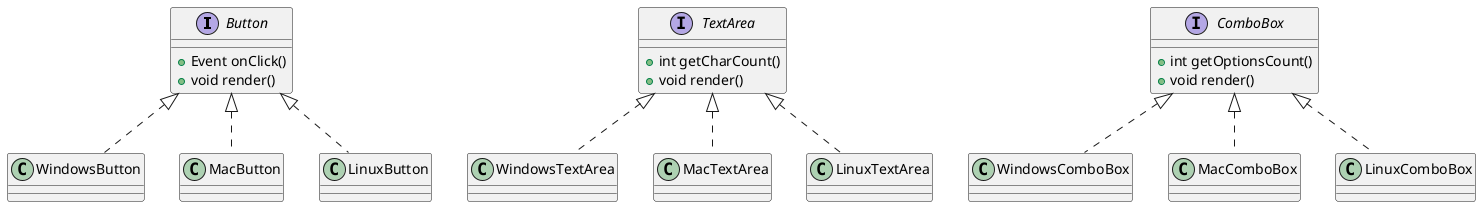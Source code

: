 @startuml MultiplatformGUI

interface Button {
    + Event onClick()
    + void render()
}

class WindowsButton { }
class MacButton { }
class LinuxButton { }

interface TextArea {
    + int getCharCount()
    + void render()
}

class WindowsTextArea { }
class MacTextArea { }
class LinuxTextArea { }

interface ComboBox {
    + int getOptionsCount()
    + void render()
}

class WindowsComboBox { }
class MacComboBox { }
class LinuxComboBox { }

' relationships

Button <|.. WindowsButton
Button <|.. MacButton
Button <|.. LinuxButton

TextArea <|.. WindowsTextArea
TextArea <|.. MacTextArea
TextArea <|.. LinuxTextArea

ComboBox <|.. WindowsComboBox
ComboBox <|.. MacComboBox
ComboBox <|.. LinuxComboBox

@enduml